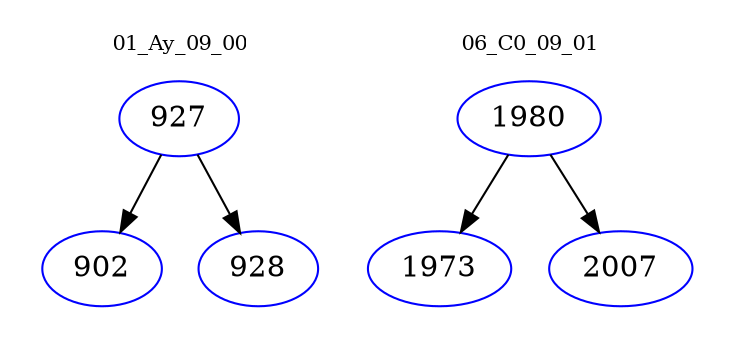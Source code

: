 digraph{
subgraph cluster_0 {
color = white
label = "01_Ay_09_00";
fontsize=10;
T0_927 [label="927", color="blue"]
T0_927 -> T0_902 [color="black"]
T0_902 [label="902", color="blue"]
T0_927 -> T0_928 [color="black"]
T0_928 [label="928", color="blue"]
}
subgraph cluster_1 {
color = white
label = "06_C0_09_01";
fontsize=10;
T1_1980 [label="1980", color="blue"]
T1_1980 -> T1_1973 [color="black"]
T1_1973 [label="1973", color="blue"]
T1_1980 -> T1_2007 [color="black"]
T1_2007 [label="2007", color="blue"]
}
}
